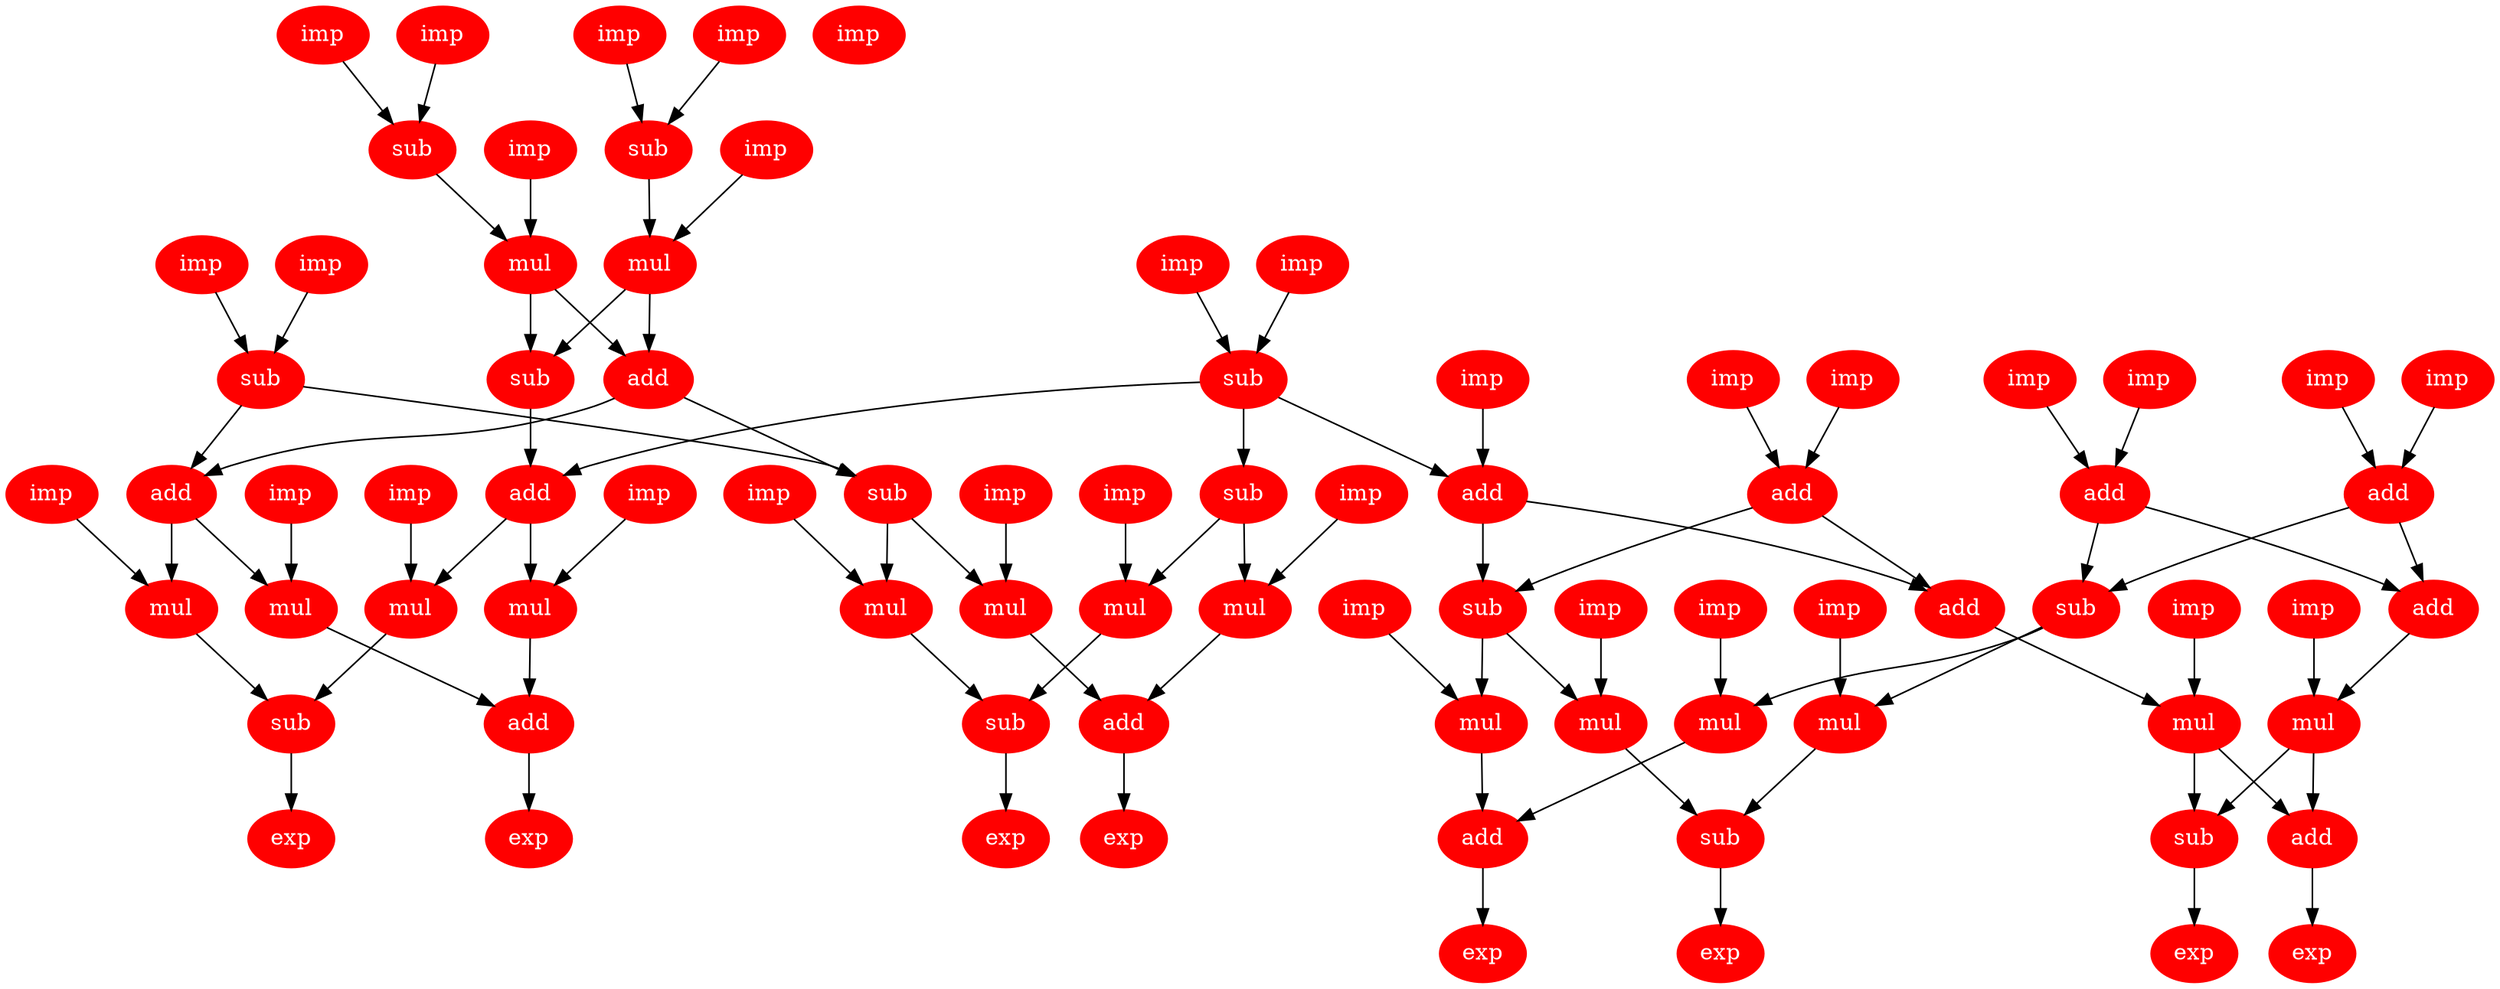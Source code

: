 digraph cosine2 {
    node [fontcolor=white,style=filled,color="160,60,176"];
    1 [label = imp];
    2 [label = imp];
    3 [label = sub];
    4 [label = imp];
    5 [label = imp];
    6 [label = sub];
    7 [label = imp];
    8 [label = imp];
    9 [label = sub];
    10 [label = imp];
    11 [label = imp];
    12 [label = sub];
    13 [label = imp];
    14 [label = imp];
    15 [label = add];
    16 [label = imp];
    17 [label = imp];
    18 [label = add];
    19 [label = imp];
    20 [label = imp];
    21 [label = add];
    22 [label = imp];
    23 [label = imp];
    24 [label = add];
    25 [label = imp];
    26 [label = mul];
    27 [label = imp];
    28 [label = mul];
    29 [label = add];
    30 [label = sub];
    31 [label = add];
    32 [label = sub];
    33 [label = sub];
    34 [label = add];
    35 [label = imp];
    36 [label = mul];
    37 [label = imp];
    38 [label = mul];
    39 [label = imp];
    40 [label = mul];
    41 [label = imp];
    42 [label = mul];
    43 [label = imp];
    44 [label = mul];
    45 [label = imp];
    46 [label = mul];
    47 [label = imp];
    48 [label = mul];
    49 [label = imp];
    50 [label = mul];
    51 [label = sub];
    52 [label = sub];
    53 [label = add];
    54 [label = add];
    55 [label = sub];
    56 [label = sub];
    57 [label = add];
    58 [label = add];
    59 [label = imp];
    60 [label = mul];
    61 [label = imp];
    62 [label = mul];
    63 [label = imp];
    64 [label = mul];
    65 [label = imp];
    66 [label = mul];
    67 [label = imp];
    68 [label = mul];
    69 [label = imp];
    70 [label = mul];
    71 [label = add];
    72 [label = sub];
    73 [label = sub];
    74 [label = add];
    75 [label = exp];
    76 [label = exp];
    77 [label = exp];
    78 [label = exp];
    79 [label = exp];
    80 [label = exp];
    81 [label = exp];
    82 [label = exp];
    1 -> 3 [name=1];
    2 -> 3 [name=2];
    3 -> 31 [name=3];
    3 -> 32 [name=4]; 
    4 -> 6 [name=5];
    5 -> 6 [name=6];
    6 -> 26 [name=7];
    7 -> 9 [name=8];
    8 -> 9 [name=9];
    9 -> 28 [name=10];
    10 -> 12 [name=11];
    11 -> 12 [name=12];
    12 -> 34 [name=13];
    12 -> 33 [name=14];
    12 -> 15 [name=15];
    14 -> 15 [name=16];
    15 -> 55 [name=17];
    15 -> 58 [name=18];
    16 -> 18 [name=19];
    17 -> 18 [name=20];
    18 -> 57 [name=21];
    18 -> 56 [name=22];
    19 -> 21 [name=23];
    20 -> 21 [name=24];
    21 -> 57 [name=25];
    21 -> 56 [name=26];
    22 -> 24 [name=27];
    23 -> 24 [name=28];
    24 -> 55 [name=29];
    24 -> 58 [name=30];
    25 -> 26 [name=31];
    26 -> 30 [name=32];
    26 -> 29 [name=33];
    27 -> 28 [name=34];
    28 -> 30 [name=35];
    28 -> 29 [name=36];
    29 -> 31 [name=37];
    29 -> 32 [name=38];
    30 -> 34 [name=39];
    31 -> 36 [name=40];
    31 -> 38 [name=41];
    32 -> 40 [name=42];
    32 -> 42 [name=43];
    33 -> 44 [name=44];
    33 -> 46 [name=45];
    34 -> 48 [name=46];
    34 -> 50 [name=47];
    35 -> 36 [name=48];
    36 -> 51 [name=49];
    37 -> 38 [name=50];
    38 -> 54 [name=51];
    39 -> 40 [name=52];
    40 -> 52 [name=53];
    41 -> 42 [name=54];
    42 -> 53 [name=55];
    43 -> 44 [name=56];
    44 -> 52 [name=57];
    45 -> 46 [name=58];
    46 -> 53 [name=59];
    47 -> 48 [name=60];
    48 -> 51 [name=61];
    49 -> 50 [name=62];
    50 -> 54 [name=63];
    51 -> 75 [name=64];
    52 -> 76 [name=65];
    53 -> 77 [name=66];
    54 -> 78 [name=67];
    55 -> 60 [name=68];
    55 -> 62 [name=69];
    56 -> 66 [name=70];
    56 -> 64 [name=71];
    57 -> 68 [name=72];
    58 -> 70 [name=73];
    59 -> 60 [name=74];
    60 -> 71 [name=75];
    61 -> 62 [name=76];
    62 -> 72 [name=77];
    63 -> 64 [name=78];
    64 -> 71 [name=79];
    65 -> 66 [name=80];
    66 -> 72 [name=81];
    67 -> 68 [name=82];
    68 -> 73 [name=83];
    68 -> 74 [name=84];
    69 -> 70 [name=85];
    70 -> 73 [name=86];
    70 -> 74 [name=87];
    71 -> 79 [name=88];
    72 -> 80 [name=89];
    73 -> 81 [name=90];
    74 -> 82 [name=91];
}
